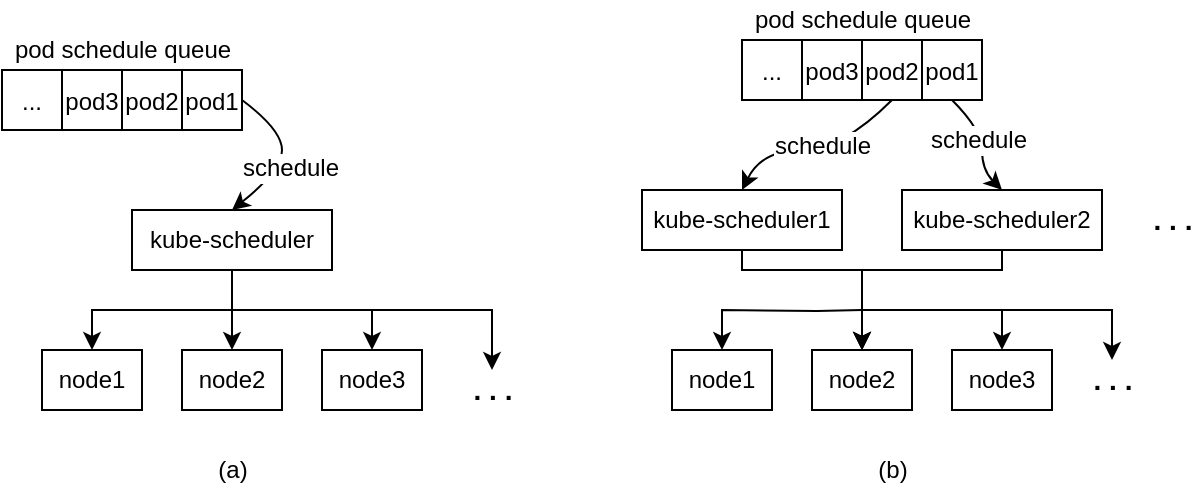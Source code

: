 <mxfile version="17.4.6" type="github" pages="2">
  <diagram id="fLfctS0Doj3L_qTz2Ks7" name="Page-1">
    <mxGraphModel dx="782" dy="474" grid="1" gridSize="10" guides="1" tooltips="1" connect="1" arrows="1" fold="1" page="1" pageScale="1" pageWidth="850" pageHeight="1100" math="0" shadow="0">
      <root>
        <mxCell id="0" />
        <mxCell id="1" parent="0" />
        <mxCell id="vcUPHgAugXP2XcLCQMwa-22" style="edgeStyle=orthogonalEdgeStyle;rounded=0;orthogonalLoop=1;jettySize=auto;html=1;fontSize=12;" edge="1" parent="1" source="vcUPHgAugXP2XcLCQMwa-1" target="vcUPHgAugXP2XcLCQMwa-3">
          <mxGeometry relative="1" as="geometry" />
        </mxCell>
        <mxCell id="vcUPHgAugXP2XcLCQMwa-23" style="edgeStyle=orthogonalEdgeStyle;rounded=0;orthogonalLoop=1;jettySize=auto;html=1;fontSize=12;" edge="1" parent="1" source="vcUPHgAugXP2XcLCQMwa-1" target="vcUPHgAugXP2XcLCQMwa-4">
          <mxGeometry relative="1" as="geometry" />
        </mxCell>
        <mxCell id="vcUPHgAugXP2XcLCQMwa-24" style="edgeStyle=orthogonalEdgeStyle;rounded=0;orthogonalLoop=1;jettySize=auto;html=1;fontSize=12;" edge="1" parent="1" source="vcUPHgAugXP2XcLCQMwa-1" target="vcUPHgAugXP2XcLCQMwa-5">
          <mxGeometry relative="1" as="geometry" />
        </mxCell>
        <mxCell id="vcUPHgAugXP2XcLCQMwa-25" style="edgeStyle=orthogonalEdgeStyle;rounded=0;orthogonalLoop=1;jettySize=auto;html=1;fontSize=12;" edge="1" parent="1" source="vcUPHgAugXP2XcLCQMwa-1" target="vcUPHgAugXP2XcLCQMwa-6">
          <mxGeometry relative="1" as="geometry">
            <Array as="points">
              <mxPoint x="125" y="250" />
              <mxPoint x="255" y="250" />
            </Array>
          </mxGeometry>
        </mxCell>
        <mxCell id="vcUPHgAugXP2XcLCQMwa-1" value="kube-scheduler" style="rounded=0;whiteSpace=wrap;html=1;" vertex="1" parent="1">
          <mxGeometry x="75" y="200" width="100" height="30" as="geometry" />
        </mxCell>
        <mxCell id="vcUPHgAugXP2XcLCQMwa-3" value="node1" style="rounded=0;whiteSpace=wrap;html=1;" vertex="1" parent="1">
          <mxGeometry x="30" y="270" width="50" height="30" as="geometry" />
        </mxCell>
        <mxCell id="vcUPHgAugXP2XcLCQMwa-4" value="node2" style="rounded=0;whiteSpace=wrap;html=1;" vertex="1" parent="1">
          <mxGeometry x="100" y="270" width="50" height="30" as="geometry" />
        </mxCell>
        <mxCell id="vcUPHgAugXP2XcLCQMwa-5" value="node3" style="rounded=0;whiteSpace=wrap;html=1;" vertex="1" parent="1">
          <mxGeometry x="170" y="270" width="50" height="30" as="geometry" />
        </mxCell>
        <mxCell id="vcUPHgAugXP2XcLCQMwa-6" value="&lt;b&gt;&lt;font style=&quot;font-size: 14px&quot;&gt;. . .&lt;/font&gt;&lt;/b&gt;" style="text;html=1;align=center;verticalAlign=middle;resizable=0;points=[];autosize=1;strokeColor=none;fillColor=none;" vertex="1" parent="1">
          <mxGeometry x="240" y="280" width="30" height="20" as="geometry" />
        </mxCell>
        <mxCell id="vcUPHgAugXP2XcLCQMwa-7" value="&lt;font style=&quot;font-size: 12px&quot;&gt;pod3&lt;/font&gt;" style="rounded=0;whiteSpace=wrap;html=1;fontSize=14;" vertex="1" parent="1">
          <mxGeometry x="40" y="130" width="30" height="30" as="geometry" />
        </mxCell>
        <mxCell id="vcUPHgAugXP2XcLCQMwa-9" value="&lt;font style=&quot;font-size: 12px&quot;&gt;pod2&lt;/font&gt;" style="rounded=0;whiteSpace=wrap;html=1;fontSize=14;" vertex="1" parent="1">
          <mxGeometry x="70" y="130" width="30" height="30" as="geometry" />
        </mxCell>
        <mxCell id="vcUPHgAugXP2XcLCQMwa-10" value="&lt;font style=&quot;font-size: 12px&quot;&gt;pod1&lt;/font&gt;" style="rounded=0;whiteSpace=wrap;html=1;fontSize=14;" vertex="1" parent="1">
          <mxGeometry x="100" y="130" width="30" height="30" as="geometry" />
        </mxCell>
        <mxCell id="vcUPHgAugXP2XcLCQMwa-11" value="&lt;span style=&quot;font-size: 12px&quot;&gt;...&lt;/span&gt;" style="rounded=0;whiteSpace=wrap;html=1;fontSize=14;" vertex="1" parent="1">
          <mxGeometry x="10" y="130" width="30" height="30" as="geometry" />
        </mxCell>
        <mxCell id="vcUPHgAugXP2XcLCQMwa-12" value="pod schedule queue" style="text;html=1;align=center;verticalAlign=middle;resizable=0;points=[];autosize=1;strokeColor=none;fillColor=none;fontSize=12;" vertex="1" parent="1">
          <mxGeometry x="10" y="110" width="120" height="20" as="geometry" />
        </mxCell>
        <mxCell id="vcUPHgAugXP2XcLCQMwa-13" value="" style="curved=1;endArrow=classic;html=1;rounded=0;fontSize=12;exitX=1;exitY=0.5;exitDx=0;exitDy=0;entryX=0.5;entryY=0;entryDx=0;entryDy=0;" edge="1" parent="1" source="vcUPHgAugXP2XcLCQMwa-10" target="vcUPHgAugXP2XcLCQMwa-1">
          <mxGeometry width="50" height="50" relative="1" as="geometry">
            <mxPoint x="180" y="230" as="sourcePoint" />
            <mxPoint x="230" y="180" as="targetPoint" />
            <Array as="points">
              <mxPoint x="150" y="160" />
              <mxPoint x="150" y="180" />
            </Array>
          </mxGeometry>
        </mxCell>
        <mxCell id="vcUPHgAugXP2XcLCQMwa-14" value="schedule" style="edgeLabel;html=1;align=center;verticalAlign=middle;resizable=0;points=[];fontSize=12;" vertex="1" connectable="0" parent="vcUPHgAugXP2XcLCQMwa-13">
          <mxGeometry x="0.175" y="-1" relative="1" as="geometry">
            <mxPoint x="4" as="offset" />
          </mxGeometry>
        </mxCell>
        <mxCell id="vcUPHgAugXP2XcLCQMwa-26" value="&lt;font style=&quot;font-size: 12px&quot;&gt;pod3&lt;/font&gt;" style="rounded=0;whiteSpace=wrap;html=1;fontSize=14;" vertex="1" parent="1">
          <mxGeometry x="410" y="115" width="30" height="30" as="geometry" />
        </mxCell>
        <mxCell id="vcUPHgAugXP2XcLCQMwa-27" value="&lt;font style=&quot;font-size: 12px&quot;&gt;pod2&lt;/font&gt;" style="rounded=0;whiteSpace=wrap;html=1;fontSize=14;" vertex="1" parent="1">
          <mxGeometry x="440" y="115" width="30" height="30" as="geometry" />
        </mxCell>
        <mxCell id="vcUPHgAugXP2XcLCQMwa-28" value="&lt;font style=&quot;font-size: 12px&quot;&gt;pod1&lt;/font&gt;" style="rounded=0;whiteSpace=wrap;html=1;fontSize=14;" vertex="1" parent="1">
          <mxGeometry x="470" y="115" width="30" height="30" as="geometry" />
        </mxCell>
        <mxCell id="vcUPHgAugXP2XcLCQMwa-29" value="&lt;span style=&quot;font-size: 12px&quot;&gt;...&lt;/span&gt;" style="rounded=0;whiteSpace=wrap;html=1;fontSize=14;" vertex="1" parent="1">
          <mxGeometry x="380" y="115" width="30" height="30" as="geometry" />
        </mxCell>
        <mxCell id="vcUPHgAugXP2XcLCQMwa-30" value="pod schedule queue" style="text;html=1;align=center;verticalAlign=middle;resizable=0;points=[];autosize=1;strokeColor=none;fillColor=none;fontSize=12;" vertex="1" parent="1">
          <mxGeometry x="380" y="95" width="120" height="20" as="geometry" />
        </mxCell>
        <mxCell id="vcUPHgAugXP2XcLCQMwa-46" style="edgeStyle=orthogonalEdgeStyle;rounded=0;orthogonalLoop=1;jettySize=auto;html=1;fontSize=12;" edge="1" parent="1" target="vcUPHgAugXP2XcLCQMwa-42">
          <mxGeometry relative="1" as="geometry">
            <mxPoint x="440" y="250" as="sourcePoint" />
          </mxGeometry>
        </mxCell>
        <mxCell id="vcUPHgAugXP2XcLCQMwa-49" style="edgeStyle=orthogonalEdgeStyle;rounded=0;orthogonalLoop=1;jettySize=auto;html=1;fontSize=12;entryX=0.5;entryY=0;entryDx=0;entryDy=0;" edge="1" parent="1" source="vcUPHgAugXP2XcLCQMwa-31" target="vcUPHgAugXP2XcLCQMwa-43">
          <mxGeometry relative="1" as="geometry">
            <mxPoint x="440" y="250" as="targetPoint" />
            <Array as="points">
              <mxPoint x="380" y="230" />
              <mxPoint x="440" y="230" />
            </Array>
          </mxGeometry>
        </mxCell>
        <mxCell id="vcUPHgAugXP2XcLCQMwa-31" value="kube-scheduler1" style="rounded=0;whiteSpace=wrap;html=1;" vertex="1" parent="1">
          <mxGeometry x="330" y="190" width="100" height="30" as="geometry" />
        </mxCell>
        <mxCell id="vcUPHgAugXP2XcLCQMwa-50" style="edgeStyle=orthogonalEdgeStyle;rounded=0;orthogonalLoop=1;jettySize=auto;html=1;fontSize=12;" edge="1" parent="1" source="vcUPHgAugXP2XcLCQMwa-32">
          <mxGeometry relative="1" as="geometry">
            <mxPoint x="440" y="270" as="targetPoint" />
            <Array as="points">
              <mxPoint x="510" y="230" />
              <mxPoint x="440" y="230" />
            </Array>
          </mxGeometry>
        </mxCell>
        <mxCell id="vcUPHgAugXP2XcLCQMwa-32" value="kube-scheduler2" style="rounded=0;whiteSpace=wrap;html=1;" vertex="1" parent="1">
          <mxGeometry x="460" y="190" width="100" height="30" as="geometry" />
        </mxCell>
        <mxCell id="vcUPHgAugXP2XcLCQMwa-33" value="&lt;b&gt;&lt;font style=&quot;font-size: 14px&quot;&gt;. . .&lt;/font&gt;&lt;/b&gt;" style="text;html=1;align=center;verticalAlign=middle;resizable=0;points=[];autosize=1;strokeColor=none;fillColor=none;" vertex="1" parent="1">
          <mxGeometry x="580" y="195" width="30" height="20" as="geometry" />
        </mxCell>
        <mxCell id="vcUPHgAugXP2XcLCQMwa-35" value="" style="curved=1;endArrow=classic;html=1;rounded=0;fontSize=12;entryX=0.5;entryY=0;entryDx=0;entryDy=0;exitX=0.5;exitY=1;exitDx=0;exitDy=0;" edge="1" parent="1" source="vcUPHgAugXP2XcLCQMwa-27" target="vcUPHgAugXP2XcLCQMwa-31">
          <mxGeometry width="50" height="50" relative="1" as="geometry">
            <mxPoint x="400" y="250" as="sourcePoint" />
            <mxPoint x="450" y="200" as="targetPoint" />
            <Array as="points">
              <mxPoint x="430" y="170" />
              <mxPoint x="390" y="170" />
            </Array>
          </mxGeometry>
        </mxCell>
        <mxCell id="vcUPHgAugXP2XcLCQMwa-40" value="schedule" style="edgeLabel;html=1;align=center;verticalAlign=middle;resizable=0;points=[];fontSize=12;" vertex="1" connectable="0" parent="vcUPHgAugXP2XcLCQMwa-35">
          <mxGeometry x="-0.078" y="-2" relative="1" as="geometry">
            <mxPoint x="-1" as="offset" />
          </mxGeometry>
        </mxCell>
        <mxCell id="vcUPHgAugXP2XcLCQMwa-36" value="" style="curved=1;endArrow=classic;html=1;rounded=0;fontSize=12;exitX=0.5;exitY=1;exitDx=0;exitDy=0;entryX=0.5;entryY=0;entryDx=0;entryDy=0;" edge="1" parent="1" source="vcUPHgAugXP2XcLCQMwa-28" target="vcUPHgAugXP2XcLCQMwa-32">
          <mxGeometry width="50" height="50" relative="1" as="geometry">
            <mxPoint x="400" y="250" as="sourcePoint" />
            <mxPoint x="450" y="200" as="targetPoint" />
            <Array as="points">
              <mxPoint x="500" y="160" />
              <mxPoint x="500" y="180" />
            </Array>
          </mxGeometry>
        </mxCell>
        <mxCell id="vcUPHgAugXP2XcLCQMwa-41" value="schedule" style="edgeLabel;html=1;align=center;verticalAlign=middle;resizable=0;points=[];fontSize=12;" vertex="1" connectable="0" parent="vcUPHgAugXP2XcLCQMwa-36">
          <mxGeometry x="-0.073" y="-2" relative="1" as="geometry">
            <mxPoint as="offset" />
          </mxGeometry>
        </mxCell>
        <mxCell id="vcUPHgAugXP2XcLCQMwa-42" value="node1" style="rounded=0;whiteSpace=wrap;html=1;" vertex="1" parent="1">
          <mxGeometry x="345" y="270" width="50" height="30" as="geometry" />
        </mxCell>
        <mxCell id="vcUPHgAugXP2XcLCQMwa-43" value="node2" style="rounded=0;whiteSpace=wrap;html=1;" vertex="1" parent="1">
          <mxGeometry x="415" y="270" width="50" height="30" as="geometry" />
        </mxCell>
        <mxCell id="vcUPHgAugXP2XcLCQMwa-44" value="node3" style="rounded=0;whiteSpace=wrap;html=1;" vertex="1" parent="1">
          <mxGeometry x="485" y="270" width="50" height="30" as="geometry" />
        </mxCell>
        <mxCell id="vcUPHgAugXP2XcLCQMwa-45" value="&lt;b&gt;&lt;font style=&quot;font-size: 14px&quot;&gt;. . .&lt;/font&gt;&lt;/b&gt;" style="text;html=1;align=center;verticalAlign=middle;resizable=0;points=[];autosize=1;strokeColor=none;fillColor=none;" vertex="1" parent="1">
          <mxGeometry x="550" y="275" width="30" height="20" as="geometry" />
        </mxCell>
        <mxCell id="vcUPHgAugXP2XcLCQMwa-47" value="" style="endArrow=classic;html=1;rounded=0;fontSize=12;" edge="1" parent="1" target="vcUPHgAugXP2XcLCQMwa-43">
          <mxGeometry width="50" height="50" relative="1" as="geometry">
            <mxPoint x="440" y="250" as="sourcePoint" />
            <mxPoint x="380" y="140" as="targetPoint" />
          </mxGeometry>
        </mxCell>
        <mxCell id="vcUPHgAugXP2XcLCQMwa-48" value="" style="endArrow=classic;html=1;rounded=0;fontSize=12;entryX=0.5;entryY=0;entryDx=0;entryDy=0;" edge="1" parent="1" target="vcUPHgAugXP2XcLCQMwa-44">
          <mxGeometry width="50" height="50" relative="1" as="geometry">
            <mxPoint x="440" y="250" as="sourcePoint" />
            <mxPoint x="430" y="200" as="targetPoint" />
            <Array as="points">
              <mxPoint x="510" y="250" />
            </Array>
          </mxGeometry>
        </mxCell>
        <mxCell id="vcUPHgAugXP2XcLCQMwa-51" value="" style="endArrow=classic;html=1;rounded=0;fontSize=12;" edge="1" parent="1" target="vcUPHgAugXP2XcLCQMwa-45">
          <mxGeometry width="50" height="50" relative="1" as="geometry">
            <mxPoint x="510" y="250" as="sourcePoint" />
            <mxPoint x="320" y="180" as="targetPoint" />
            <Array as="points">
              <mxPoint x="565" y="250" />
            </Array>
          </mxGeometry>
        </mxCell>
        <mxCell id="KAuRT-Y4aHBMegd-6umF-1" value="(a)" style="text;html=1;align=center;verticalAlign=middle;resizable=0;points=[];autosize=1;strokeColor=none;fillColor=none;fontSize=12;" vertex="1" parent="1">
          <mxGeometry x="110" y="320" width="30" height="20" as="geometry" />
        </mxCell>
        <mxCell id="KAuRT-Y4aHBMegd-6umF-2" value="(b)" style="text;html=1;align=center;verticalAlign=middle;resizable=0;points=[];autosize=1;strokeColor=none;fillColor=none;fontSize=12;" vertex="1" parent="1">
          <mxGeometry x="440" y="320" width="30" height="20" as="geometry" />
        </mxCell>
      </root>
    </mxGraphModel>
  </diagram>
  <diagram id="ZMGl7q4uIJIkBzAU1HmZ" name="Page-2">
    <mxGraphModel dx="457" dy="299" grid="1" gridSize="10" guides="1" tooltips="1" connect="1" arrows="1" fold="1" page="1" pageScale="1" pageWidth="850" pageHeight="1100" math="0" shadow="0">
      <root>
        <mxCell id="0" />
        <mxCell id="1" parent="0" />
        <mxCell id="_GzF0nDFgl1XcP7wzIz3-1" value="&lt;font style=&quot;font-size: 12px&quot;&gt;pod3&lt;/font&gt;" style="rounded=0;whiteSpace=wrap;html=1;fontSize=14;" vertex="1" parent="1">
          <mxGeometry x="410" y="70" width="30" height="30" as="geometry" />
        </mxCell>
        <mxCell id="_GzF0nDFgl1XcP7wzIz3-2" value="&lt;font style=&quot;font-size: 12px&quot;&gt;pod2&lt;/font&gt;" style="rounded=0;whiteSpace=wrap;html=1;fontSize=14;" vertex="1" parent="1">
          <mxGeometry x="440" y="70" width="30" height="30" as="geometry" />
        </mxCell>
        <mxCell id="_GzF0nDFgl1XcP7wzIz3-3" value="&lt;font style=&quot;font-size: 12px&quot;&gt;pod1&lt;/font&gt;" style="rounded=0;whiteSpace=wrap;html=1;fontSize=14;" vertex="1" parent="1">
          <mxGeometry x="470" y="70" width="30" height="30" as="geometry" />
        </mxCell>
        <mxCell id="_GzF0nDFgl1XcP7wzIz3-4" value="&lt;span style=&quot;font-size: 12px&quot;&gt;...&lt;/span&gt;" style="rounded=0;whiteSpace=wrap;html=1;fontSize=14;" vertex="1" parent="1">
          <mxGeometry x="380" y="70" width="30" height="30" as="geometry" />
        </mxCell>
        <mxCell id="_GzF0nDFgl1XcP7wzIz3-5" value="pod schedule queue" style="text;html=1;align=center;verticalAlign=middle;resizable=0;points=[];autosize=1;strokeColor=none;fillColor=none;fontSize=12;" vertex="1" parent="1">
          <mxGeometry x="380" y="50" width="120" height="20" as="geometry" />
        </mxCell>
        <mxCell id="_GzF0nDFgl1XcP7wzIz3-8" value="kube-scheduler1" style="rounded=0;whiteSpace=wrap;html=1;" vertex="1" parent="1">
          <mxGeometry x="330" y="190" width="100" height="30" as="geometry" />
        </mxCell>
        <mxCell id="_GzF0nDFgl1XcP7wzIz3-10" value="kube-scheduler2" style="rounded=0;whiteSpace=wrap;html=1;" vertex="1" parent="1">
          <mxGeometry x="460" y="190" width="100" height="30" as="geometry" />
        </mxCell>
        <mxCell id="_GzF0nDFgl1XcP7wzIz3-11" value="&lt;b&gt;&lt;font style=&quot;font-size: 14px&quot;&gt;. . .&lt;/font&gt;&lt;/b&gt;" style="text;html=1;align=center;verticalAlign=middle;resizable=0;points=[];autosize=1;strokeColor=none;fillColor=none;" vertex="1" parent="1">
          <mxGeometry x="580" y="195" width="30" height="20" as="geometry" />
        </mxCell>
        <mxCell id="_GzF0nDFgl1XcP7wzIz3-23" value="scheduler-main" style="rounded=0;whiteSpace=wrap;html=1;" vertex="1" parent="1">
          <mxGeometry x="405" y="120" width="100" height="30" as="geometry" />
        </mxCell>
        <mxCell id="_GzF0nDFgl1XcP7wzIz3-24" value="" style="curved=1;endArrow=classic;html=1;rounded=0;fontSize=12;exitX=1;exitY=0.5;exitDx=0;exitDy=0;entryX=1;entryY=0.5;entryDx=0;entryDy=0;" edge="1" parent="1" source="_GzF0nDFgl1XcP7wzIz3-3" target="_GzF0nDFgl1XcP7wzIz3-23">
          <mxGeometry width="50" height="50" relative="1" as="geometry">
            <mxPoint x="470" y="240" as="sourcePoint" />
            <mxPoint x="520" y="190" as="targetPoint" />
            <Array as="points">
              <mxPoint x="560" y="90" />
              <mxPoint x="540" y="130" />
            </Array>
          </mxGeometry>
        </mxCell>
        <mxCell id="_GzF0nDFgl1XcP7wzIz3-25" value="schedule" style="edgeLabel;html=1;align=center;verticalAlign=middle;resizable=0;points=[];fontSize=12;" vertex="1" connectable="0" parent="_GzF0nDFgl1XcP7wzIz3-24">
          <mxGeometry x="0.068" y="-5" relative="1" as="geometry">
            <mxPoint x="1" y="9" as="offset" />
          </mxGeometry>
        </mxCell>
        <mxCell id="_GzF0nDFgl1XcP7wzIz3-26" value="" style="curved=1;endArrow=classic;html=1;rounded=0;fontSize=12;exitX=0.5;exitY=1;exitDx=0;exitDy=0;entryX=0.5;entryY=0;entryDx=0;entryDy=0;" edge="1" parent="1" source="_GzF0nDFgl1XcP7wzIz3-23" target="_GzF0nDFgl1XcP7wzIz3-8">
          <mxGeometry width="50" height="50" relative="1" as="geometry">
            <mxPoint x="470" y="240" as="sourcePoint" />
            <mxPoint x="520" y="190" as="targetPoint" />
            <Array as="points">
              <mxPoint x="400" y="160" />
            </Array>
          </mxGeometry>
        </mxCell>
        <mxCell id="_GzF0nDFgl1XcP7wzIz3-27" value="W1" style="edgeLabel;html=1;align=center;verticalAlign=middle;resizable=0;points=[];fontSize=12;" vertex="1" connectable="0" parent="_GzF0nDFgl1XcP7wzIz3-26">
          <mxGeometry x="-0.07" y="5" relative="1" as="geometry">
            <mxPoint x="-9" y="7" as="offset" />
          </mxGeometry>
        </mxCell>
        <mxCell id="_GzF0nDFgl1XcP7wzIz3-28" value="" style="curved=1;endArrow=classic;html=1;rounded=0;fontSize=12;exitX=0.5;exitY=1;exitDx=0;exitDy=0;" edge="1" parent="1" source="_GzF0nDFgl1XcP7wzIz3-23">
          <mxGeometry width="50" height="50" relative="1" as="geometry">
            <mxPoint x="470" y="240" as="sourcePoint" />
            <mxPoint x="510" y="190" as="targetPoint" />
            <Array as="points">
              <mxPoint x="470" y="160" />
              <mxPoint x="500" y="170" />
            </Array>
          </mxGeometry>
        </mxCell>
        <mxCell id="_GzF0nDFgl1XcP7wzIz3-29" value="W2" style="edgeLabel;html=1;align=center;verticalAlign=middle;resizable=0;points=[];fontSize=12;" vertex="1" connectable="0" parent="_GzF0nDFgl1XcP7wzIz3-28">
          <mxGeometry x="0.059" y="-1" relative="1" as="geometry">
            <mxPoint as="offset" />
          </mxGeometry>
        </mxCell>
        <mxCell id="_GzF0nDFgl1XcP7wzIz3-30" value="按权重进行随机任务分配" style="text;html=1;align=center;verticalAlign=middle;resizable=0;points=[];autosize=1;strokeColor=none;fillColor=none;fontSize=12;" vertex="1" parent="1">
          <mxGeometry x="530" y="160" width="150" height="20" as="geometry" />
        </mxCell>
        <mxCell id="_GzF0nDFgl1XcP7wzIz3-31" value="partition-1" style="swimlane;fontSize=12;" vertex="1" parent="1">
          <mxGeometry x="260" y="260" width="180" height="80" as="geometry" />
        </mxCell>
        <mxCell id="_GzF0nDFgl1XcP7wzIz3-16" value="p1-node1" style="rounded=0;whiteSpace=wrap;html=1;" vertex="1" parent="_GzF0nDFgl1XcP7wzIz3-31">
          <mxGeometry x="10" y="40" width="55" height="30" as="geometry" />
        </mxCell>
        <mxCell id="_GzF0nDFgl1XcP7wzIz3-17" value="p1-node2" style="rounded=0;whiteSpace=wrap;html=1;" vertex="1" parent="_GzF0nDFgl1XcP7wzIz3-31">
          <mxGeometry x="80" y="40" width="60" height="30" as="geometry" />
        </mxCell>
        <mxCell id="_GzF0nDFgl1XcP7wzIz3-19" value="&lt;b&gt;&lt;font style=&quot;font-size: 14px&quot;&gt;. . .&lt;/font&gt;&lt;/b&gt;" style="text;html=1;align=center;verticalAlign=middle;resizable=0;points=[];autosize=1;strokeColor=none;fillColor=none;" vertex="1" parent="_GzF0nDFgl1XcP7wzIz3-31">
          <mxGeometry x="140" y="45" width="30" height="20" as="geometry" />
        </mxCell>
        <mxCell id="_GzF0nDFgl1XcP7wzIz3-32" value="partition-2" style="swimlane;fontSize=12;" vertex="1" parent="1">
          <mxGeometry x="450" y="260" width="180" height="80" as="geometry" />
        </mxCell>
        <mxCell id="_GzF0nDFgl1XcP7wzIz3-33" value="p2-node1" style="rounded=0;whiteSpace=wrap;html=1;" vertex="1" parent="_GzF0nDFgl1XcP7wzIz3-32">
          <mxGeometry x="10" y="40" width="55" height="30" as="geometry" />
        </mxCell>
        <mxCell id="_GzF0nDFgl1XcP7wzIz3-34" value="p2-node2" style="rounded=0;whiteSpace=wrap;html=1;" vertex="1" parent="_GzF0nDFgl1XcP7wzIz3-32">
          <mxGeometry x="80" y="40" width="60" height="30" as="geometry" />
        </mxCell>
        <mxCell id="_GzF0nDFgl1XcP7wzIz3-35" value="&lt;b&gt;&lt;font style=&quot;font-size: 14px&quot;&gt;. . .&lt;/font&gt;&lt;/b&gt;" style="text;html=1;align=center;verticalAlign=middle;resizable=0;points=[];autosize=1;strokeColor=none;fillColor=none;" vertex="1" parent="_GzF0nDFgl1XcP7wzIz3-32">
          <mxGeometry x="140" y="45" width="30" height="20" as="geometry" />
        </mxCell>
        <mxCell id="_GzF0nDFgl1XcP7wzIz3-39" value="" style="curved=1;endArrow=classic;html=1;rounded=0;fontSize=12;exitX=0.5;exitY=1;exitDx=0;exitDy=0;entryX=0.5;entryY=0;entryDx=0;entryDy=0;" edge="1" parent="1" source="_GzF0nDFgl1XcP7wzIz3-8" target="_GzF0nDFgl1XcP7wzIz3-31">
          <mxGeometry width="50" height="50" relative="1" as="geometry">
            <mxPoint x="440" y="190" as="sourcePoint" />
            <mxPoint x="490" y="140" as="targetPoint" />
            <Array as="points">
              <mxPoint x="370" y="230" />
              <mxPoint x="350" y="240" />
            </Array>
          </mxGeometry>
        </mxCell>
        <mxCell id="_GzF0nDFgl1XcP7wzIz3-40" value="schedule" style="edgeLabel;html=1;align=center;verticalAlign=middle;resizable=0;points=[];fontSize=12;" vertex="1" connectable="0" parent="_GzF0nDFgl1XcP7wzIz3-39">
          <mxGeometry x="-0.228" relative="1" as="geometry">
            <mxPoint as="offset" />
          </mxGeometry>
        </mxCell>
        <mxCell id="_GzF0nDFgl1XcP7wzIz3-41" value="" style="curved=1;endArrow=classic;html=1;rounded=0;fontSize=12;exitX=0.5;exitY=1;exitDx=0;exitDy=0;entryX=0.5;entryY=0;entryDx=0;entryDy=0;" edge="1" parent="1" source="_GzF0nDFgl1XcP7wzIz3-10" target="_GzF0nDFgl1XcP7wzIz3-32">
          <mxGeometry width="50" height="50" relative="1" as="geometry">
            <mxPoint x="390" y="200" as="sourcePoint" />
            <mxPoint x="440" y="150" as="targetPoint" />
            <Array as="points">
              <mxPoint x="530" y="230" />
              <mxPoint x="540" y="240" />
            </Array>
          </mxGeometry>
        </mxCell>
        <mxCell id="_GzF0nDFgl1XcP7wzIz3-42" value="schedule" style="edgeLabel;html=1;align=center;verticalAlign=middle;resizable=0;points=[];fontSize=12;" vertex="1" connectable="0" parent="_GzF0nDFgl1XcP7wzIz3-41">
          <mxGeometry x="0.201" y="-1" relative="1" as="geometry">
            <mxPoint x="-7" as="offset" />
          </mxGeometry>
        </mxCell>
        <mxCell id="_GzF0nDFgl1XcP7wzIz3-43" value="Wi = partition-i-cpu&amp;amp;memory / cpu&amp;amp;memeory sum" style="text;html=1;align=center;verticalAlign=middle;resizable=0;points=[];autosize=1;strokeColor=none;fillColor=none;fontSize=12;" vertex="1" parent="1">
          <mxGeometry x="315" y="360" width="280" height="20" as="geometry" />
        </mxCell>
      </root>
    </mxGraphModel>
  </diagram>
</mxfile>
